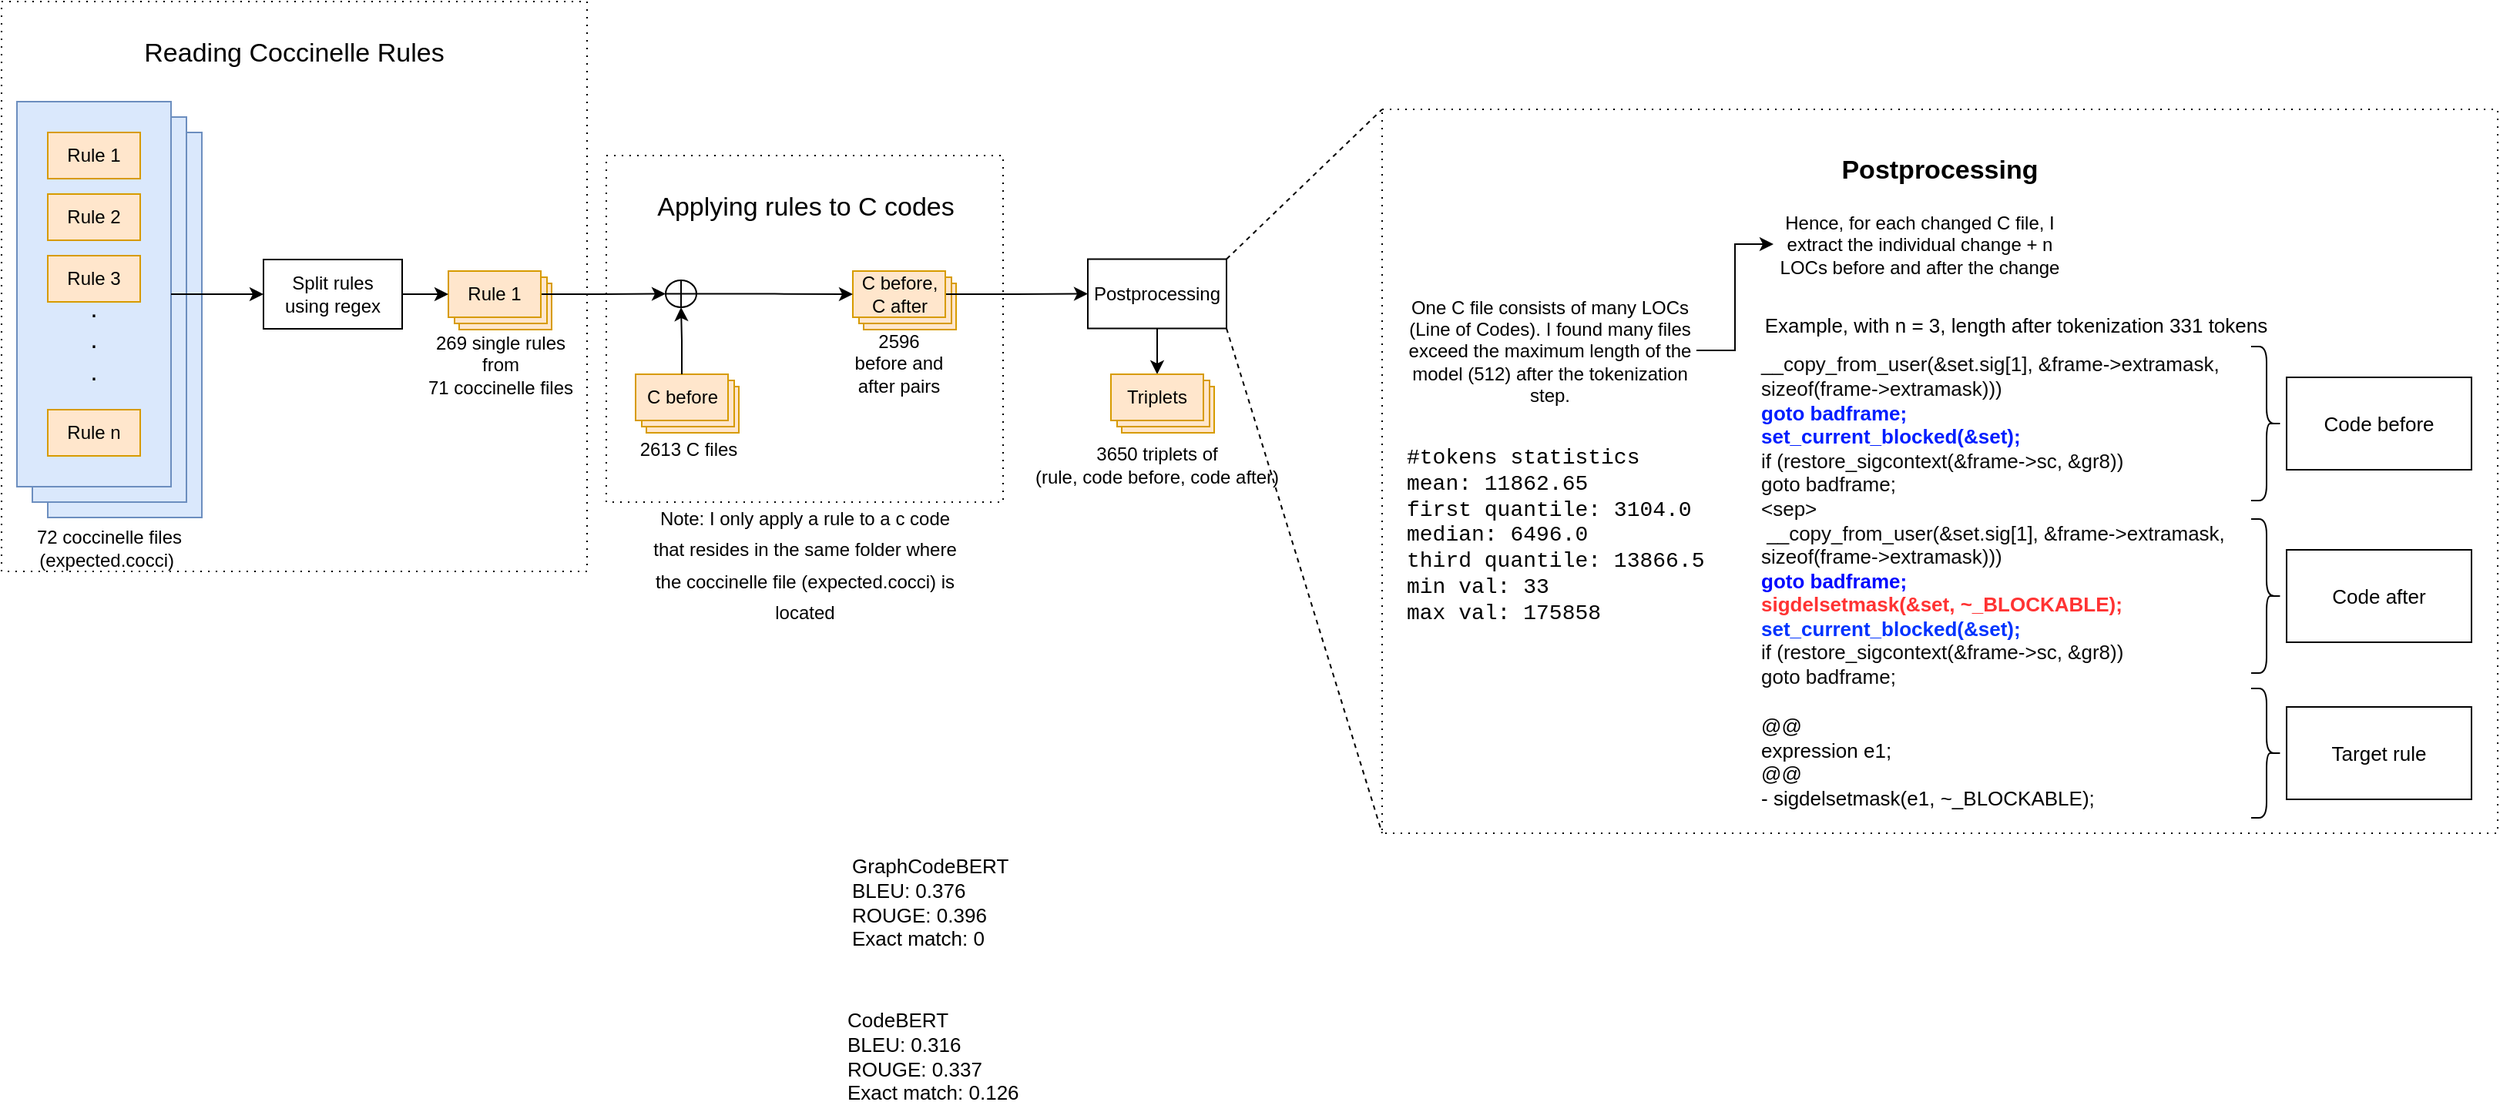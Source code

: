 <mxfile version="20.8.20" type="github">
  <diagram name="Page-1" id="ytpurdZG77Twx_C-d4Ho">
    <mxGraphModel dx="1002" dy="549" grid="1" gridSize="10" guides="1" tooltips="1" connect="1" arrows="1" fold="1" page="1" pageScale="1" pageWidth="850" pageHeight="1100" math="0" shadow="0">
      <root>
        <mxCell id="0" />
        <mxCell id="1" parent="0" />
        <mxCell id="imZYXL4SkDYVXG_4C4io-93" value="&lt;h4 style=&quot;line-height: 120%;&quot;&gt;Postprocessing&lt;/h4&gt;" style="rounded=0;whiteSpace=wrap;html=1;dashed=1;dashPattern=1 4;fontSize=17;gradientColor=none;labelPosition=center;verticalLabelPosition=middle;align=center;verticalAlign=top;spacingBottom=0;" vertex="1" parent="1">
          <mxGeometry x="936" y="70" width="724" height="470" as="geometry" />
        </mxCell>
        <mxCell id="imZYXL4SkDYVXG_4C4io-42" value="&lt;p style=&quot;line-height: 120%;&quot;&gt;Applying rules to C codes&lt;/p&gt;" style="rounded=0;whiteSpace=wrap;html=1;dashed=1;dashPattern=1 4;fontSize=17;gradientColor=none;labelPosition=center;verticalLabelPosition=middle;align=center;verticalAlign=top;spacingBottom=0;" vertex="1" parent="1">
          <mxGeometry x="432.5" y="100" width="257.5" height="225" as="geometry" />
        </mxCell>
        <mxCell id="imZYXL4SkDYVXG_4C4io-26" value="&lt;p style=&quot;line-height: 120%;&quot;&gt;Reading Coccinelle Rules&lt;/p&gt;" style="rounded=0;whiteSpace=wrap;html=1;dashed=1;dashPattern=1 4;fontSize=17;gradientColor=none;labelPosition=center;verticalLabelPosition=middle;align=center;verticalAlign=top;spacingBottom=0;" vertex="1" parent="1">
          <mxGeometry x="40" width="380" height="370" as="geometry" />
        </mxCell>
        <mxCell id="imZYXL4SkDYVXG_4C4io-22" value="Rule 1" style="rounded=0;whiteSpace=wrap;html=1;align=center;fillColor=#ffe6cc;strokeColor=#d79b00;" vertex="1" parent="1">
          <mxGeometry x="337" y="183" width="60" height="30" as="geometry" />
        </mxCell>
        <mxCell id="imZYXL4SkDYVXG_4C4io-21" value="Rule 1" style="rounded=0;whiteSpace=wrap;html=1;align=center;fillColor=#ffe6cc;strokeColor=#d79b00;" vertex="1" parent="1">
          <mxGeometry x="334" y="179" width="60" height="30" as="geometry" />
        </mxCell>
        <mxCell id="imZYXL4SkDYVXG_4C4io-19" value="" style="rounded=0;whiteSpace=wrap;html=1;fillColor=#dae8fc;strokeColor=#6c8ebf;" vertex="1" parent="1">
          <mxGeometry x="70" y="85" width="100" height="250" as="geometry" />
        </mxCell>
        <mxCell id="imZYXL4SkDYVXG_4C4io-18" value="" style="rounded=0;whiteSpace=wrap;html=1;fillColor=#dae8fc;strokeColor=#6c8ebf;" vertex="1" parent="1">
          <mxGeometry x="60" y="75" width="100" height="250" as="geometry" />
        </mxCell>
        <mxCell id="imZYXL4SkDYVXG_4C4io-3" value="" style="rounded=0;whiteSpace=wrap;html=1;fillColor=#dae8fc;strokeColor=#6c8ebf;" vertex="1" parent="1">
          <mxGeometry x="50" y="65" width="100" height="250" as="geometry" />
        </mxCell>
        <mxCell id="imZYXL4SkDYVXG_4C4io-5" value="Rule 1" style="rounded=0;whiteSpace=wrap;html=1;align=center;fillColor=#ffe6cc;strokeColor=#d79b00;" vertex="1" parent="1">
          <mxGeometry x="70" y="85" width="60" height="30" as="geometry" />
        </mxCell>
        <mxCell id="imZYXL4SkDYVXG_4C4io-6" value="Rule 2" style="rounded=0;whiteSpace=wrap;html=1;align=center;fillColor=#ffe6cc;strokeColor=#d79b00;" vertex="1" parent="1">
          <mxGeometry x="70" y="125" width="60" height="30" as="geometry" />
        </mxCell>
        <mxCell id="imZYXL4SkDYVXG_4C4io-7" value="Rule 3" style="rounded=0;whiteSpace=wrap;html=1;align=center;fillColor=#ffe6cc;strokeColor=#d79b00;" vertex="1" parent="1">
          <mxGeometry x="70" y="165" width="60" height="30" as="geometry" />
        </mxCell>
        <mxCell id="imZYXL4SkDYVXG_4C4io-8" value="Rule n" style="rounded=0;whiteSpace=wrap;html=1;align=center;fillColor=#ffe6cc;strokeColor=#d79b00;" vertex="1" parent="1">
          <mxGeometry x="70" y="265" width="60" height="30" as="geometry" />
        </mxCell>
        <mxCell id="imZYXL4SkDYVXG_4C4io-10" value="Split rules&lt;br&gt;using regex" style="rounded=0;whiteSpace=wrap;html=1;" vertex="1" parent="1">
          <mxGeometry x="210" y="167.5" width="90" height="45" as="geometry" />
        </mxCell>
        <mxCell id="imZYXL4SkDYVXG_4C4io-11" value="72 coccinelle files&lt;br&gt;(expected.cocci)&amp;nbsp;" style="text;html=1;strokeColor=none;fillColor=none;align=center;verticalAlign=middle;whiteSpace=wrap;rounded=0;" vertex="1" parent="1">
          <mxGeometry x="60" y="340" width="100" height="30" as="geometry" />
        </mxCell>
        <mxCell id="imZYXL4SkDYVXG_4C4io-12" value="269 single rules&lt;br&gt;from&lt;br&gt;71 coccinelle files" style="text;html=1;strokeColor=none;fillColor=none;align=center;verticalAlign=middle;whiteSpace=wrap;rounded=0;" vertex="1" parent="1">
          <mxGeometry x="314" y="221" width="100" height="29" as="geometry" />
        </mxCell>
        <mxCell id="imZYXL4SkDYVXG_4C4io-17" value=".&lt;br&gt;.&lt;br&gt;." style="text;html=1;strokeColor=none;fillColor=none;align=center;verticalAlign=middle;whiteSpace=wrap;rounded=0;fontSize=17;" vertex="1" parent="1">
          <mxGeometry x="70" y="205" width="60" height="30" as="geometry" />
        </mxCell>
        <mxCell id="imZYXL4SkDYVXG_4C4io-34" style="edgeStyle=orthogonalEdgeStyle;rounded=0;orthogonalLoop=1;jettySize=auto;html=1;exitX=1;exitY=0.5;exitDx=0;exitDy=0;fontSize=17;" edge="1" parent="1" source="imZYXL4SkDYVXG_4C4io-20" target="imZYXL4SkDYVXG_4C4io-33">
          <mxGeometry relative="1" as="geometry" />
        </mxCell>
        <mxCell id="imZYXL4SkDYVXG_4C4io-20" value="Rule 1" style="rounded=0;whiteSpace=wrap;html=1;align=center;fillColor=#ffe6cc;strokeColor=#d79b00;" vertex="1" parent="1">
          <mxGeometry x="330" y="175" width="60" height="30" as="geometry" />
        </mxCell>
        <mxCell id="imZYXL4SkDYVXG_4C4io-23" value="" style="endArrow=classic;html=1;rounded=0;fontSize=17;exitX=1;exitY=0.5;exitDx=0;exitDy=0;entryX=0;entryY=0.5;entryDx=0;entryDy=0;" edge="1" parent="1" source="imZYXL4SkDYVXG_4C4io-3" target="imZYXL4SkDYVXG_4C4io-10">
          <mxGeometry width="50" height="50" relative="1" as="geometry">
            <mxPoint x="300" y="185" as="sourcePoint" />
            <mxPoint x="350" y="135" as="targetPoint" />
          </mxGeometry>
        </mxCell>
        <mxCell id="imZYXL4SkDYVXG_4C4io-25" value="" style="endArrow=classic;html=1;rounded=0;fontSize=17;exitX=1;exitY=0.5;exitDx=0;exitDy=0;entryX=0;entryY=0.5;entryDx=0;entryDy=0;" edge="1" parent="1" source="imZYXL4SkDYVXG_4C4io-10" target="imZYXL4SkDYVXG_4C4io-20">
          <mxGeometry width="50" height="50" relative="1" as="geometry">
            <mxPoint x="160" y="200" as="sourcePoint" />
            <mxPoint x="220" y="200" as="targetPoint" />
          </mxGeometry>
        </mxCell>
        <mxCell id="imZYXL4SkDYVXG_4C4io-27" value="Rule 1" style="rounded=0;whiteSpace=wrap;html=1;align=center;fillColor=#ffe6cc;strokeColor=#d79b00;" vertex="1" parent="1">
          <mxGeometry x="458.5" y="250" width="60" height="30" as="geometry" />
        </mxCell>
        <mxCell id="imZYXL4SkDYVXG_4C4io-28" value="Rule 1" style="rounded=0;whiteSpace=wrap;html=1;align=center;fillColor=#ffe6cc;strokeColor=#d79b00;" vertex="1" parent="1">
          <mxGeometry x="455.5" y="246" width="60" height="30" as="geometry" />
        </mxCell>
        <mxCell id="imZYXL4SkDYVXG_4C4io-29" value="C before" style="rounded=0;whiteSpace=wrap;html=1;align=center;fillColor=#ffe6cc;strokeColor=#d79b00;" vertex="1" parent="1">
          <mxGeometry x="451.5" y="242" width="60" height="30" as="geometry" />
        </mxCell>
        <mxCell id="imZYXL4SkDYVXG_4C4io-30" value="2613 C files" style="text;html=1;strokeColor=none;fillColor=none;align=center;verticalAlign=middle;whiteSpace=wrap;rounded=0;" vertex="1" parent="1">
          <mxGeometry x="435.5" y="276" width="100" height="30" as="geometry" />
        </mxCell>
        <mxCell id="imZYXL4SkDYVXG_4C4io-33" value="" style="shape=orEllipse;perimeter=ellipsePerimeter;whiteSpace=wrap;html=1;backgroundOutline=1;fontSize=17;gradientColor=none;" vertex="1" parent="1">
          <mxGeometry x="471" y="181" width="20" height="17.5" as="geometry" />
        </mxCell>
        <mxCell id="imZYXL4SkDYVXG_4C4io-35" style="edgeStyle=orthogonalEdgeStyle;rounded=0;orthogonalLoop=1;jettySize=auto;html=1;exitX=0.5;exitY=0;exitDx=0;exitDy=0;fontSize=17;entryX=0.5;entryY=1;entryDx=0;entryDy=0;" edge="1" parent="1" source="imZYXL4SkDYVXG_4C4io-29" target="imZYXL4SkDYVXG_4C4io-33">
          <mxGeometry relative="1" as="geometry">
            <mxPoint x="400" y="200" as="sourcePoint" />
            <mxPoint x="540" y="225" as="targetPoint" />
          </mxGeometry>
        </mxCell>
        <mxCell id="imZYXL4SkDYVXG_4C4io-36" value="Rule 1" style="rounded=0;whiteSpace=wrap;html=1;align=center;fillColor=#ffe6cc;strokeColor=#d79b00;" vertex="1" parent="1">
          <mxGeometry x="599.5" y="183" width="60" height="30" as="geometry" />
        </mxCell>
        <mxCell id="imZYXL4SkDYVXG_4C4io-37" value="Rule 1" style="rounded=0;whiteSpace=wrap;html=1;align=center;fillColor=#ffe6cc;strokeColor=#d79b00;" vertex="1" parent="1">
          <mxGeometry x="596.5" y="179" width="60" height="30" as="geometry" />
        </mxCell>
        <mxCell id="imZYXL4SkDYVXG_4C4io-79" style="edgeStyle=orthogonalEdgeStyle;rounded=0;orthogonalLoop=1;jettySize=auto;html=1;exitX=1;exitY=0.5;exitDx=0;exitDy=0;entryX=0;entryY=0.5;entryDx=0;entryDy=0;fontSize=12;" edge="1" parent="1" source="imZYXL4SkDYVXG_4C4io-38" target="imZYXL4SkDYVXG_4C4io-76">
          <mxGeometry relative="1" as="geometry" />
        </mxCell>
        <mxCell id="imZYXL4SkDYVXG_4C4io-38" value="C before, C after" style="rounded=0;whiteSpace=wrap;html=1;align=center;fillColor=#ffe6cc;strokeColor=#d79b00;" vertex="1" parent="1">
          <mxGeometry x="592.5" y="175" width="60" height="30" as="geometry" />
        </mxCell>
        <mxCell id="imZYXL4SkDYVXG_4C4io-39" style="edgeStyle=orthogonalEdgeStyle;rounded=0;orthogonalLoop=1;jettySize=auto;html=1;exitX=1;exitY=0.5;exitDx=0;exitDy=0;fontSize=17;entryX=0;entryY=0.5;entryDx=0;entryDy=0;" edge="1" parent="1" source="imZYXL4SkDYVXG_4C4io-33" target="imZYXL4SkDYVXG_4C4io-38">
          <mxGeometry relative="1" as="geometry">
            <mxPoint x="400" y="200" as="sourcePoint" />
            <mxPoint x="481" y="200" as="targetPoint" />
          </mxGeometry>
        </mxCell>
        <mxCell id="imZYXL4SkDYVXG_4C4io-40" value="&lt;font style=&quot;font-size: 12px;&quot;&gt;Note: I only apply a rule to a c code that resides in the same folder where the coccinelle file (expected.cocci) is located&lt;/font&gt;" style="text;html=1;strokeColor=none;fillColor=none;align=center;verticalAlign=middle;whiteSpace=wrap;rounded=0;fontSize=17;" vertex="1" parent="1">
          <mxGeometry x="456.75" y="350" width="209" height="30" as="geometry" />
        </mxCell>
        <mxCell id="imZYXL4SkDYVXG_4C4io-41" value="2596 before and after pairs" style="text;html=1;strokeColor=none;fillColor=none;align=center;verticalAlign=middle;whiteSpace=wrap;rounded=0;" vertex="1" parent="1">
          <mxGeometry x="590" y="220" width="65" height="30" as="geometry" />
        </mxCell>
        <mxCell id="imZYXL4SkDYVXG_4C4io-88" style="edgeStyle=orthogonalEdgeStyle;rounded=0;orthogonalLoop=1;jettySize=auto;html=1;exitX=0.5;exitY=1;exitDx=0;exitDy=0;entryX=0.5;entryY=0;entryDx=0;entryDy=0;fontSize=12;" edge="1" parent="1" source="imZYXL4SkDYVXG_4C4io-76" target="imZYXL4SkDYVXG_4C4io-84">
          <mxGeometry relative="1" as="geometry" />
        </mxCell>
        <mxCell id="imZYXL4SkDYVXG_4C4io-76" value="Postprocessing" style="rounded=0;whiteSpace=wrap;html=1;" vertex="1" parent="1">
          <mxGeometry x="745" y="167.25" width="90" height="45" as="geometry" />
        </mxCell>
        <mxCell id="imZYXL4SkDYVXG_4C4io-81" value="Rule 1" style="rounded=0;whiteSpace=wrap;html=1;align=center;fillColor=#ffe6cc;strokeColor=#d79b00;" vertex="1" parent="1">
          <mxGeometry x="767" y="250" width="60" height="30" as="geometry" />
        </mxCell>
        <mxCell id="imZYXL4SkDYVXG_4C4io-82" value="Rule 1" style="rounded=0;whiteSpace=wrap;html=1;align=center;fillColor=#ffe6cc;strokeColor=#d79b00;" vertex="1" parent="1">
          <mxGeometry x="764" y="246" width="60" height="30" as="geometry" />
        </mxCell>
        <mxCell id="imZYXL4SkDYVXG_4C4io-84" value="Triplets" style="rounded=0;whiteSpace=wrap;html=1;align=center;fillColor=#ffe6cc;strokeColor=#d79b00;" vertex="1" parent="1">
          <mxGeometry x="760" y="242" width="60" height="30" as="geometry" />
        </mxCell>
        <mxCell id="imZYXL4SkDYVXG_4C4io-85" value="3650 triplets of &lt;br&gt;(rule, code before, code after)" style="text;html=1;strokeColor=none;fillColor=none;align=center;verticalAlign=middle;whiteSpace=wrap;rounded=0;" vertex="1" parent="1">
          <mxGeometry x="702" y="286.25" width="176" height="30" as="geometry" />
        </mxCell>
        <mxCell id="imZYXL4SkDYVXG_4C4io-89" value="" style="endArrow=none;dashed=1;html=1;rounded=0;fontSize=12;exitX=1;exitY=1;exitDx=0;exitDy=0;entryX=0;entryY=1;entryDx=0;entryDy=0;" edge="1" parent="1" source="imZYXL4SkDYVXG_4C4io-76" target="imZYXL4SkDYVXG_4C4io-93">
          <mxGeometry width="50" height="50" relative="1" as="geometry">
            <mxPoint x="960" y="330" as="sourcePoint" />
            <mxPoint x="950" y="360" as="targetPoint" />
          </mxGeometry>
        </mxCell>
        <mxCell id="imZYXL4SkDYVXG_4C4io-98" style="edgeStyle=orthogonalEdgeStyle;rounded=0;orthogonalLoop=1;jettySize=auto;html=1;exitX=1;exitY=0.5;exitDx=0;exitDy=0;entryX=0;entryY=0.5;entryDx=0;entryDy=0;fontSize=12;fontColor=#000000;" edge="1" parent="1" source="imZYXL4SkDYVXG_4C4io-90" target="imZYXL4SkDYVXG_4C4io-91">
          <mxGeometry relative="1" as="geometry" />
        </mxCell>
        <mxCell id="imZYXL4SkDYVXG_4C4io-90" value="One C file consists of many LOCs (Line of Codes). I found many files exceed the maximum length of the model (512) after the tokenization step." style="text;html=1;strokeColor=none;fillColor=none;align=center;verticalAlign=middle;whiteSpace=wrap;rounded=0;fontSize=12;" vertex="1" parent="1">
          <mxGeometry x="950" y="183" width="190" height="87" as="geometry" />
        </mxCell>
        <mxCell id="imZYXL4SkDYVXG_4C4io-91" value="Hence, for each changed C file, I extract the individual change + n LOCs before and after the change" style="text;html=1;strokeColor=none;fillColor=none;align=center;verticalAlign=middle;whiteSpace=wrap;rounded=0;fontSize=12;" vertex="1" parent="1">
          <mxGeometry x="1190" y="132.5" width="190" height="50" as="geometry" />
        </mxCell>
        <mxCell id="imZYXL4SkDYVXG_4C4io-95" value="" style="endArrow=none;dashed=1;html=1;rounded=0;fontSize=12;exitX=1;exitY=0;exitDx=0;exitDy=0;entryX=0;entryY=0;entryDx=0;entryDy=0;" edge="1" parent="1" source="imZYXL4SkDYVXG_4C4io-76" target="imZYXL4SkDYVXG_4C4io-93">
          <mxGeometry width="50" height="50" relative="1" as="geometry">
            <mxPoint x="845" y="222" as="sourcePoint" />
            <mxPoint x="930" y="440" as="targetPoint" />
          </mxGeometry>
        </mxCell>
        <mxCell id="imZYXL4SkDYVXG_4C4io-97" value="&lt;span style=&quot;font-family: Consolas, &amp;quot;Courier New&amp;quot;, monospace; font-size: 14px; font-style: normal; font-variant-ligatures: normal; font-variant-caps: normal; font-weight: 400; letter-spacing: normal; orphans: 2; text-align: start; text-indent: 0px; text-transform: none; widows: 2; word-spacing: 0px; -webkit-text-stroke-width: 0px; text-decoration-thickness: initial; text-decoration-style: initial; text-decoration-color: initial;&quot;&gt;#tokens statistics&lt;br&gt;mean: 11862.65&lt;br&gt;&lt;/span&gt;&lt;span style=&quot;font-family: Consolas, &amp;quot;Courier New&amp;quot;, monospace; font-size: 14px; font-style: normal; font-variant-ligatures: normal; font-variant-caps: normal; font-weight: 400; letter-spacing: normal; orphans: 2; text-align: start; text-indent: 0px; text-transform: none; widows: 2; word-spacing: 0px; -webkit-text-stroke-width: 0px; text-decoration-thickness: initial; text-decoration-style: initial; text-decoration-color: initial;&quot;&gt;first quantile: 3104.0&lt;br&gt;&lt;/span&gt;&lt;span style=&quot;font-family: Consolas, &amp;quot;Courier New&amp;quot;, monospace; font-size: 14px; font-style: normal; font-variant-ligatures: normal; font-variant-caps: normal; font-weight: 400; letter-spacing: normal; orphans: 2; text-align: start; text-indent: 0px; text-transform: none; widows: 2; word-spacing: 0px; -webkit-text-stroke-width: 0px; text-decoration-thickness: initial; text-decoration-style: initial; text-decoration-color: initial;&quot;&gt;median: 6496.0&lt;br&gt;&lt;/span&gt;&lt;span style=&quot;font-family: Consolas, &amp;quot;Courier New&amp;quot;, monospace; font-size: 14px; font-style: normal; font-variant-ligatures: normal; font-variant-caps: normal; font-weight: 400; letter-spacing: normal; orphans: 2; text-align: start; text-indent: 0px; text-transform: none; widows: 2; word-spacing: 0px; -webkit-text-stroke-width: 0px; text-decoration-thickness: initial; text-decoration-style: initial; text-decoration-color: initial;&quot;&gt;third quantile: 13866.5&lt;br&gt;&lt;/span&gt;&lt;span style=&quot;font-family: Consolas, &amp;quot;Courier New&amp;quot;, monospace; font-size: 14px; font-style: normal; font-variant-ligatures: normal; font-variant-caps: normal; font-weight: 400; letter-spacing: normal; orphans: 2; text-align: start; text-indent: 0px; text-transform: none; widows: 2; word-spacing: 0px; -webkit-text-stroke-width: 0px; text-decoration-thickness: initial; text-decoration-style: initial; text-decoration-color: initial;&quot;&gt;min val: 33&lt;br&gt;&lt;/span&gt;&lt;span style=&quot;font-family: Consolas, &amp;quot;Courier New&amp;quot;, monospace; font-size: 14px; font-style: normal; font-variant-ligatures: normal; font-variant-caps: normal; font-weight: 400; letter-spacing: normal; orphans: 2; text-align: start; text-indent: 0px; text-transform: none; widows: 2; word-spacing: 0px; -webkit-text-stroke-width: 0px; text-decoration-thickness: initial; text-decoration-style: initial; text-decoration-color: initial;&quot;&gt;max val: 175858&lt;/span&gt;" style="text;whiteSpace=wrap;html=1;fontSize=12;" vertex="1" parent="1">
          <mxGeometry x="950" y="281.25" width="210" height="120" as="geometry" />
        </mxCell>
        <mxCell id="imZYXL4SkDYVXG_4C4io-100" value="&lt;font style=&quot;font-size: 13px;&quot;&gt;&lt;font color=&quot;#0a0a0a&quot;&gt;__copy_from_user(&amp;amp;set.sig[1], &amp;amp;frame-&amp;gt;extramask, sizeof(frame-&amp;gt;extramask))) &lt;/font&gt;&lt;br&gt;&lt;font color=&quot;#001eff&quot;&gt;&lt;b&gt;goto badframe; &lt;br&gt;set_current_blocked(&amp;amp;set); &lt;/b&gt;&lt;/font&gt;&lt;br&gt;&lt;font color=&quot;#0a0a0a&quot;&gt;if (restore_sigcontext(&amp;amp;frame-&amp;gt;sc, &amp;amp;gr8)) &lt;/font&gt;&lt;br&gt;&lt;font color=&quot;#0a0a0a&quot;&gt;goto badframe; &lt;/font&gt;&lt;br&gt;&lt;font color=&quot;#0a0a0a&quot;&gt;&amp;lt;sep&amp;gt;&lt;/font&gt;&lt;br&gt;&lt;font color=&quot;#0a0a0a&quot;&gt;&amp;nbsp;__copy_from_user(&amp;amp;set.sig[1], &amp;amp;frame-&amp;gt;extramask, sizeof(frame-&amp;gt;extramask)))&lt;/font&gt;&lt;br&gt;&lt;font color=&quot;#0008ff&quot;&gt;&lt;b style=&quot;&quot;&gt;goto badframe;&lt;/b&gt;&lt;br&gt;&lt;/font&gt;&lt;font color=&quot;#ff3333&quot;&gt;&lt;b&gt;sigdelsetmask(&amp;amp;set, ~_BLOCKABLE);&lt;/b&gt;&lt;/font&gt;&lt;br&gt;&lt;font color=&quot;#0033ff&quot;&gt;&lt;b&gt;set_current_blocked(&amp;amp;set);&lt;/b&gt;&lt;/font&gt;&lt;br&gt;&lt;font color=&quot;#0a0a0a&quot;&gt;if (restore_sigcontext(&amp;amp;frame-&amp;gt;sc, &amp;amp;gr8))&lt;/font&gt;&lt;br&gt;&lt;font color=&quot;#0a0a0a&quot;&gt;goto badframe;&lt;/font&gt;&lt;/font&gt;" style="text;html=1;strokeColor=none;fillColor=none;align=left;verticalAlign=middle;whiteSpace=wrap;rounded=0;fontSize=12;fontColor=#000000;" vertex="1" parent="1">
          <mxGeometry x="1180" y="221.5" width="310" height="231" as="geometry" />
        </mxCell>
        <mxCell id="imZYXL4SkDYVXG_4C4io-101" value="&lt;font color=&quot;#000000&quot;&gt;Code before&lt;/font&gt;" style="rounded=0;whiteSpace=wrap;html=1;fontFamily=Helvetica;fontSize=13;fontColor=#FF3333;gradientColor=none;" vertex="1" parent="1">
          <mxGeometry x="1523" y="244" width="120" height="60" as="geometry" />
        </mxCell>
        <mxCell id="imZYXL4SkDYVXG_4C4io-102" value="&lt;font color=&quot;#000000&quot;&gt;Code after&lt;/font&gt;" style="rounded=0;whiteSpace=wrap;html=1;fontFamily=Helvetica;fontSize=13;fontColor=#FF3333;gradientColor=none;" vertex="1" parent="1">
          <mxGeometry x="1523" y="356" width="120" height="60" as="geometry" />
        </mxCell>
        <mxCell id="imZYXL4SkDYVXG_4C4io-103" value="" style="shape=curlyBracket;whiteSpace=wrap;html=1;rounded=1;flipH=1;labelPosition=right;verticalLabelPosition=middle;align=left;verticalAlign=middle;fontFamily=Helvetica;fontSize=13;fontColor=#FF3333;gradientColor=none;" vertex="1" parent="1">
          <mxGeometry x="1500" y="336" width="20" height="100" as="geometry" />
        </mxCell>
        <mxCell id="imZYXL4SkDYVXG_4C4io-104" value="" style="shape=curlyBracket;whiteSpace=wrap;html=1;rounded=1;flipH=1;labelPosition=right;verticalLabelPosition=middle;align=left;verticalAlign=middle;fontFamily=Helvetica;fontSize=13;fontColor=#FF3333;gradientColor=none;" vertex="1" parent="1">
          <mxGeometry x="1500" y="224" width="20" height="100" as="geometry" />
        </mxCell>
        <mxCell id="imZYXL4SkDYVXG_4C4io-105" value="Example, with n = 3, length after tokenization 331 tokens" style="text;html=1;strokeColor=none;fillColor=none;align=center;verticalAlign=middle;whiteSpace=wrap;rounded=0;fontSize=13;fontFamily=Helvetica;fontColor=#000000;shadow=1;" vertex="1" parent="1">
          <mxGeometry x="1180" y="195" width="335" height="30" as="geometry" />
        </mxCell>
        <mxCell id="imZYXL4SkDYVXG_4C4io-106" value="&lt;font style=&quot;font-size: 13px;&quot;&gt;&lt;span style=&quot;font-style: normal; font-variant-ligatures: normal; font-variant-caps: normal; font-weight: 400; letter-spacing: normal; orphans: 2; text-align: start; text-indent: 0px; text-transform: none; widows: 2; word-spacing: 0px; -webkit-text-stroke-width: 0px; text-decoration-thickness: initial; text-decoration-style: initial; text-decoration-color: initial;&quot;&gt;@@ &lt;br&gt;&lt;/span&gt;&lt;span style=&quot;font-style: normal; font-variant-ligatures: normal; font-variant-caps: normal; font-weight: 400; letter-spacing: normal; orphans: 2; text-align: start; text-indent: 0px; text-transform: none; widows: 2; word-spacing: 0px; -webkit-text-stroke-width: 0px; text-decoration-thickness: initial; text-decoration-style: initial; text-decoration-color: initial;&quot;&gt;expression e1;&lt;br&gt;&lt;/span&gt;&lt;span style=&quot;font-style: normal; font-variant-ligatures: normal; font-variant-caps: normal; font-weight: 400; letter-spacing: normal; orphans: 2; text-align: start; text-indent: 0px; text-transform: none; widows: 2; word-spacing: 0px; -webkit-text-stroke-width: 0px; text-decoration-thickness: initial; text-decoration-style: initial; text-decoration-color: initial;&quot;&gt;@@&lt;br&gt;&lt;/span&gt;&lt;span style=&quot;font-style: normal; font-variant-ligatures: normal; font-variant-caps: normal; font-weight: 400; letter-spacing: normal; orphans: 2; text-align: start; text-indent: 0px; text-transform: none; widows: 2; word-spacing: 0px; -webkit-text-stroke-width: 0px; text-decoration-thickness: initial; text-decoration-style: initial; text-decoration-color: initial;&quot;&gt;-       sigdelsetmask(e1, ~_BLOCKABLE);&lt;/span&gt;&lt;/font&gt;" style="text;whiteSpace=wrap;html=1;fontSize=13;fontFamily=Helvetica;fontColor=#000000;" vertex="1" parent="1">
          <mxGeometry x="1180" y="456" width="290" height="90" as="geometry" />
        </mxCell>
        <mxCell id="imZYXL4SkDYVXG_4C4io-107" value="&lt;font color=&quot;#000000&quot;&gt;Target rule&lt;/font&gt;" style="rounded=0;whiteSpace=wrap;html=1;fontFamily=Helvetica;fontSize=13;fontColor=#FF3333;gradientColor=none;" vertex="1" parent="1">
          <mxGeometry x="1523" y="458" width="120" height="60" as="geometry" />
        </mxCell>
        <mxCell id="imZYXL4SkDYVXG_4C4io-108" value="" style="shape=curlyBracket;whiteSpace=wrap;html=1;rounded=1;flipH=1;labelPosition=right;verticalLabelPosition=middle;align=left;verticalAlign=middle;fontFamily=Helvetica;fontSize=13;fontColor=#FF3333;gradientColor=none;" vertex="1" parent="1">
          <mxGeometry x="1500" y="446" width="20" height="84" as="geometry" />
        </mxCell>
        <mxCell id="imZYXL4SkDYVXG_4C4io-109" value="GraphCodeBERT&lt;br&gt;BLEU: 0.376&lt;br&gt;ROUGE: 0.396&lt;br&gt;Exact match: 0&lt;br&gt;" style="text;html=1;strokeColor=none;fillColor=none;align=left;verticalAlign=middle;whiteSpace=wrap;rounded=0;fontSize=13;fontFamily=Helvetica;fontColor=#000000;" vertex="1" parent="1">
          <mxGeometry x="590" y="550" width="180" height="70" as="geometry" />
        </mxCell>
        <mxCell id="imZYXL4SkDYVXG_4C4io-110" value="CodeBERT&lt;br&gt;BLEU: 0.316&lt;br&gt;ROUGE: 0.337&lt;br&gt;Exact match: 0.126" style="text;html=1;strokeColor=none;fillColor=none;align=left;verticalAlign=middle;whiteSpace=wrap;rounded=0;fontSize=13;fontFamily=Helvetica;fontColor=#000000;" vertex="1" parent="1">
          <mxGeometry x="587" y="650" width="180" height="70" as="geometry" />
        </mxCell>
      </root>
    </mxGraphModel>
  </diagram>
</mxfile>
